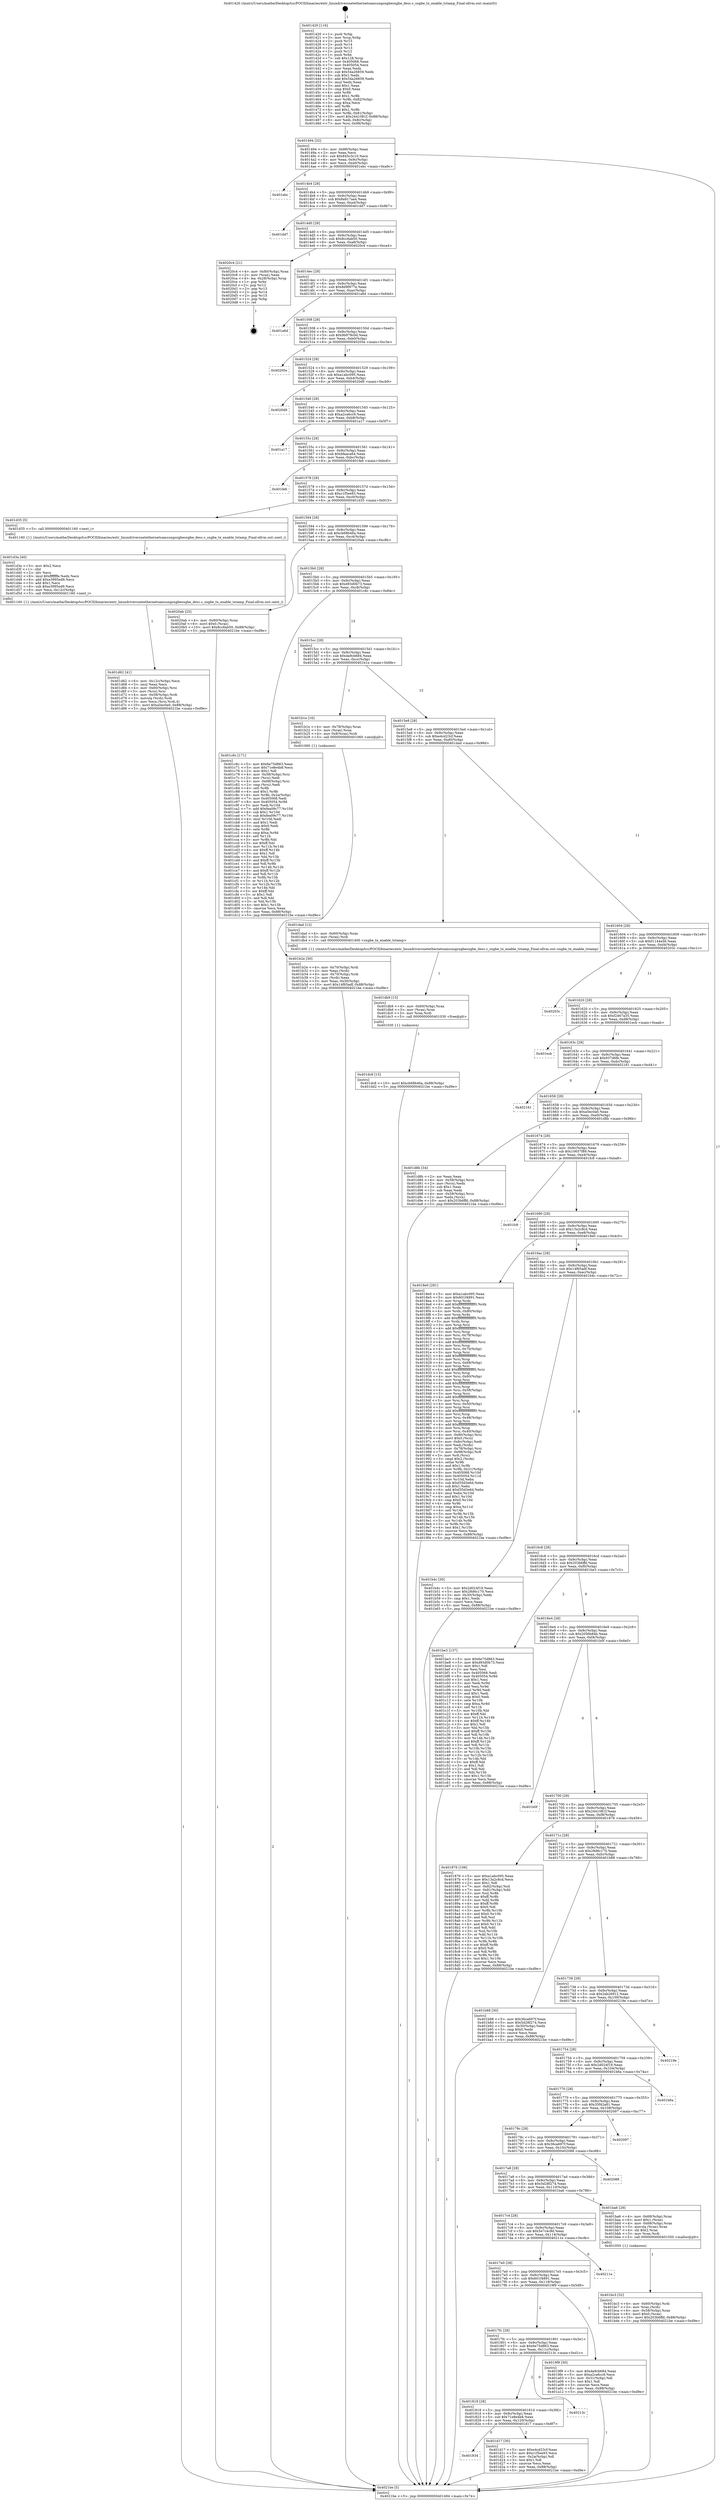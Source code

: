 digraph "0x401420" {
  label = "0x401420 (/mnt/c/Users/mathe/Desktop/tcc/POCII/binaries/extr_linuxdriversnetethernetsamsungsxgbesxgbe_desc.c_sxgbe_tx_enable_tstamp_Final-ollvm.out::main(0))"
  labelloc = "t"
  node[shape=record]

  Entry [label="",width=0.3,height=0.3,shape=circle,fillcolor=black,style=filled]
  "0x401494" [label="{
     0x401494 [32]\l
     | [instrs]\l
     &nbsp;&nbsp;0x401494 \<+6\>: mov -0x88(%rbp),%eax\l
     &nbsp;&nbsp;0x40149a \<+2\>: mov %eax,%ecx\l
     &nbsp;&nbsp;0x40149c \<+6\>: sub $0x845c3c10,%ecx\l
     &nbsp;&nbsp;0x4014a2 \<+6\>: mov %eax,-0x9c(%rbp)\l
     &nbsp;&nbsp;0x4014a8 \<+6\>: mov %ecx,-0xa0(%rbp)\l
     &nbsp;&nbsp;0x4014ae \<+6\>: je 0000000000401ebc \<main+0xa9c\>\l
  }"]
  "0x401ebc" [label="{
     0x401ebc\l
  }", style=dashed]
  "0x4014b4" [label="{
     0x4014b4 [28]\l
     | [instrs]\l
     &nbsp;&nbsp;0x4014b4 \<+5\>: jmp 00000000004014b9 \<main+0x99\>\l
     &nbsp;&nbsp;0x4014b9 \<+6\>: mov -0x9c(%rbp),%eax\l
     &nbsp;&nbsp;0x4014bf \<+5\>: sub $0x8a917aa4,%eax\l
     &nbsp;&nbsp;0x4014c4 \<+6\>: mov %eax,-0xa4(%rbp)\l
     &nbsp;&nbsp;0x4014ca \<+6\>: je 0000000000401dd7 \<main+0x9b7\>\l
  }"]
  Exit [label="",width=0.3,height=0.3,shape=circle,fillcolor=black,style=filled,peripheries=2]
  "0x401dd7" [label="{
     0x401dd7\l
  }", style=dashed]
  "0x4014d0" [label="{
     0x4014d0 [28]\l
     | [instrs]\l
     &nbsp;&nbsp;0x4014d0 \<+5\>: jmp 00000000004014d5 \<main+0xb5\>\l
     &nbsp;&nbsp;0x4014d5 \<+6\>: mov -0x9c(%rbp),%eax\l
     &nbsp;&nbsp;0x4014db \<+5\>: sub $0x8cc6ab50,%eax\l
     &nbsp;&nbsp;0x4014e0 \<+6\>: mov %eax,-0xa8(%rbp)\l
     &nbsp;&nbsp;0x4014e6 \<+6\>: je 00000000004020c4 \<main+0xca4\>\l
  }"]
  "0x401dc8" [label="{
     0x401dc8 [15]\l
     | [instrs]\l
     &nbsp;&nbsp;0x401dc8 \<+10\>: movl $0xcb68b46a,-0x88(%rbp)\l
     &nbsp;&nbsp;0x401dd2 \<+5\>: jmp 00000000004021be \<main+0xd9e\>\l
  }"]
  "0x4020c4" [label="{
     0x4020c4 [21]\l
     | [instrs]\l
     &nbsp;&nbsp;0x4020c4 \<+4\>: mov -0x80(%rbp),%rax\l
     &nbsp;&nbsp;0x4020c8 \<+2\>: mov (%rax),%eax\l
     &nbsp;&nbsp;0x4020ca \<+4\>: lea -0x28(%rbp),%rsp\l
     &nbsp;&nbsp;0x4020ce \<+1\>: pop %rbx\l
     &nbsp;&nbsp;0x4020cf \<+2\>: pop %r12\l
     &nbsp;&nbsp;0x4020d1 \<+2\>: pop %r13\l
     &nbsp;&nbsp;0x4020d3 \<+2\>: pop %r14\l
     &nbsp;&nbsp;0x4020d5 \<+2\>: pop %r15\l
     &nbsp;&nbsp;0x4020d7 \<+1\>: pop %rbp\l
     &nbsp;&nbsp;0x4020d8 \<+1\>: ret\l
  }"]
  "0x4014ec" [label="{
     0x4014ec [28]\l
     | [instrs]\l
     &nbsp;&nbsp;0x4014ec \<+5\>: jmp 00000000004014f1 \<main+0xd1\>\l
     &nbsp;&nbsp;0x4014f1 \<+6\>: mov -0x9c(%rbp),%eax\l
     &nbsp;&nbsp;0x4014f7 \<+5\>: sub $0x8d9f977e,%eax\l
     &nbsp;&nbsp;0x4014fc \<+6\>: mov %eax,-0xac(%rbp)\l
     &nbsp;&nbsp;0x401502 \<+6\>: je 0000000000401a6d \<main+0x64d\>\l
  }"]
  "0x401db9" [label="{
     0x401db9 [15]\l
     | [instrs]\l
     &nbsp;&nbsp;0x401db9 \<+4\>: mov -0x60(%rbp),%rax\l
     &nbsp;&nbsp;0x401dbd \<+3\>: mov (%rax),%rax\l
     &nbsp;&nbsp;0x401dc0 \<+3\>: mov %rax,%rdi\l
     &nbsp;&nbsp;0x401dc3 \<+5\>: call 0000000000401030 \<free@plt\>\l
     | [calls]\l
     &nbsp;&nbsp;0x401030 \{1\} (unknown)\l
  }"]
  "0x401a6d" [label="{
     0x401a6d\l
  }", style=dashed]
  "0x401508" [label="{
     0x401508 [28]\l
     | [instrs]\l
     &nbsp;&nbsp;0x401508 \<+5\>: jmp 000000000040150d \<main+0xed\>\l
     &nbsp;&nbsp;0x40150d \<+6\>: mov -0x9c(%rbp),%eax\l
     &nbsp;&nbsp;0x401513 \<+5\>: sub $0x9b979c0d,%eax\l
     &nbsp;&nbsp;0x401518 \<+6\>: mov %eax,-0xb0(%rbp)\l
     &nbsp;&nbsp;0x40151e \<+6\>: je 000000000040205e \<main+0xc3e\>\l
  }"]
  "0x401d62" [label="{
     0x401d62 [41]\l
     | [instrs]\l
     &nbsp;&nbsp;0x401d62 \<+6\>: mov -0x12c(%rbp),%ecx\l
     &nbsp;&nbsp;0x401d68 \<+3\>: imul %eax,%ecx\l
     &nbsp;&nbsp;0x401d6b \<+4\>: mov -0x60(%rbp),%rsi\l
     &nbsp;&nbsp;0x401d6f \<+3\>: mov (%rsi),%rsi\l
     &nbsp;&nbsp;0x401d72 \<+4\>: mov -0x58(%rbp),%rdi\l
     &nbsp;&nbsp;0x401d76 \<+3\>: movslq (%rdi),%rdi\l
     &nbsp;&nbsp;0x401d79 \<+3\>: mov %ecx,(%rsi,%rdi,4)\l
     &nbsp;&nbsp;0x401d7c \<+10\>: movl $0xa5ec0a0,-0x88(%rbp)\l
     &nbsp;&nbsp;0x401d86 \<+5\>: jmp 00000000004021be \<main+0xd9e\>\l
  }"]
  "0x40205e" [label="{
     0x40205e\l
  }", style=dashed]
  "0x401524" [label="{
     0x401524 [28]\l
     | [instrs]\l
     &nbsp;&nbsp;0x401524 \<+5\>: jmp 0000000000401529 \<main+0x109\>\l
     &nbsp;&nbsp;0x401529 \<+6\>: mov -0x9c(%rbp),%eax\l
     &nbsp;&nbsp;0x40152f \<+5\>: sub $0xa1abc095,%eax\l
     &nbsp;&nbsp;0x401534 \<+6\>: mov %eax,-0xb4(%rbp)\l
     &nbsp;&nbsp;0x40153a \<+6\>: je 00000000004020d9 \<main+0xcb9\>\l
  }"]
  "0x401d3a" [label="{
     0x401d3a [40]\l
     | [instrs]\l
     &nbsp;&nbsp;0x401d3a \<+5\>: mov $0x2,%ecx\l
     &nbsp;&nbsp;0x401d3f \<+1\>: cltd\l
     &nbsp;&nbsp;0x401d40 \<+2\>: idiv %ecx\l
     &nbsp;&nbsp;0x401d42 \<+6\>: imul $0xfffffffe,%edx,%ecx\l
     &nbsp;&nbsp;0x401d48 \<+6\>: add $0xe3995ed9,%ecx\l
     &nbsp;&nbsp;0x401d4e \<+3\>: add $0x1,%ecx\l
     &nbsp;&nbsp;0x401d51 \<+6\>: sub $0xe3995ed9,%ecx\l
     &nbsp;&nbsp;0x401d57 \<+6\>: mov %ecx,-0x12c(%rbp)\l
     &nbsp;&nbsp;0x401d5d \<+5\>: call 0000000000401160 \<next_i\>\l
     | [calls]\l
     &nbsp;&nbsp;0x401160 \{1\} (/mnt/c/Users/mathe/Desktop/tcc/POCII/binaries/extr_linuxdriversnetethernetsamsungsxgbesxgbe_desc.c_sxgbe_tx_enable_tstamp_Final-ollvm.out::next_i)\l
  }"]
  "0x4020d9" [label="{
     0x4020d9\l
  }", style=dashed]
  "0x401540" [label="{
     0x401540 [28]\l
     | [instrs]\l
     &nbsp;&nbsp;0x401540 \<+5\>: jmp 0000000000401545 \<main+0x125\>\l
     &nbsp;&nbsp;0x401545 \<+6\>: mov -0x9c(%rbp),%eax\l
     &nbsp;&nbsp;0x40154b \<+5\>: sub $0xa2ca6cc9,%eax\l
     &nbsp;&nbsp;0x401550 \<+6\>: mov %eax,-0xb8(%rbp)\l
     &nbsp;&nbsp;0x401556 \<+6\>: je 0000000000401a17 \<main+0x5f7\>\l
  }"]
  "0x401834" [label="{
     0x401834\l
  }", style=dashed]
  "0x401a17" [label="{
     0x401a17\l
  }", style=dashed]
  "0x40155c" [label="{
     0x40155c [28]\l
     | [instrs]\l
     &nbsp;&nbsp;0x40155c \<+5\>: jmp 0000000000401561 \<main+0x141\>\l
     &nbsp;&nbsp;0x401561 \<+6\>: mov -0x9c(%rbp),%eax\l
     &nbsp;&nbsp;0x401567 \<+5\>: sub $0xbfaaca64,%eax\l
     &nbsp;&nbsp;0x40156c \<+6\>: mov %eax,-0xbc(%rbp)\l
     &nbsp;&nbsp;0x401572 \<+6\>: je 0000000000401fe6 \<main+0xbc6\>\l
  }"]
  "0x401d17" [label="{
     0x401d17 [30]\l
     | [instrs]\l
     &nbsp;&nbsp;0x401d17 \<+5\>: mov $0xe4cd23cf,%eax\l
     &nbsp;&nbsp;0x401d1c \<+5\>: mov $0xc1f5ee93,%ecx\l
     &nbsp;&nbsp;0x401d21 \<+3\>: mov -0x2a(%rbp),%dl\l
     &nbsp;&nbsp;0x401d24 \<+3\>: test $0x1,%dl\l
     &nbsp;&nbsp;0x401d27 \<+3\>: cmovne %ecx,%eax\l
     &nbsp;&nbsp;0x401d2a \<+6\>: mov %eax,-0x88(%rbp)\l
     &nbsp;&nbsp;0x401d30 \<+5\>: jmp 00000000004021be \<main+0xd9e\>\l
  }"]
  "0x401fe6" [label="{
     0x401fe6\l
  }", style=dashed]
  "0x401578" [label="{
     0x401578 [28]\l
     | [instrs]\l
     &nbsp;&nbsp;0x401578 \<+5\>: jmp 000000000040157d \<main+0x15d\>\l
     &nbsp;&nbsp;0x40157d \<+6\>: mov -0x9c(%rbp),%eax\l
     &nbsp;&nbsp;0x401583 \<+5\>: sub $0xc1f5ee93,%eax\l
     &nbsp;&nbsp;0x401588 \<+6\>: mov %eax,-0xc0(%rbp)\l
     &nbsp;&nbsp;0x40158e \<+6\>: je 0000000000401d35 \<main+0x915\>\l
  }"]
  "0x401818" [label="{
     0x401818 [28]\l
     | [instrs]\l
     &nbsp;&nbsp;0x401818 \<+5\>: jmp 000000000040181d \<main+0x3fd\>\l
     &nbsp;&nbsp;0x40181d \<+6\>: mov -0x9c(%rbp),%eax\l
     &nbsp;&nbsp;0x401823 \<+5\>: sub $0x71e8e4b8,%eax\l
     &nbsp;&nbsp;0x401828 \<+6\>: mov %eax,-0x120(%rbp)\l
     &nbsp;&nbsp;0x40182e \<+6\>: je 0000000000401d17 \<main+0x8f7\>\l
  }"]
  "0x401d35" [label="{
     0x401d35 [5]\l
     | [instrs]\l
     &nbsp;&nbsp;0x401d35 \<+5\>: call 0000000000401160 \<next_i\>\l
     | [calls]\l
     &nbsp;&nbsp;0x401160 \{1\} (/mnt/c/Users/mathe/Desktop/tcc/POCII/binaries/extr_linuxdriversnetethernetsamsungsxgbesxgbe_desc.c_sxgbe_tx_enable_tstamp_Final-ollvm.out::next_i)\l
  }"]
  "0x401594" [label="{
     0x401594 [28]\l
     | [instrs]\l
     &nbsp;&nbsp;0x401594 \<+5\>: jmp 0000000000401599 \<main+0x179\>\l
     &nbsp;&nbsp;0x401599 \<+6\>: mov -0x9c(%rbp),%eax\l
     &nbsp;&nbsp;0x40159f \<+5\>: sub $0xcb68b46a,%eax\l
     &nbsp;&nbsp;0x4015a4 \<+6\>: mov %eax,-0xc4(%rbp)\l
     &nbsp;&nbsp;0x4015aa \<+6\>: je 00000000004020ab \<main+0xc8b\>\l
  }"]
  "0x40213c" [label="{
     0x40213c\l
  }", style=dashed]
  "0x4020ab" [label="{
     0x4020ab [25]\l
     | [instrs]\l
     &nbsp;&nbsp;0x4020ab \<+4\>: mov -0x80(%rbp),%rax\l
     &nbsp;&nbsp;0x4020af \<+6\>: movl $0x0,(%rax)\l
     &nbsp;&nbsp;0x4020b5 \<+10\>: movl $0x8cc6ab50,-0x88(%rbp)\l
     &nbsp;&nbsp;0x4020bf \<+5\>: jmp 00000000004021be \<main+0xd9e\>\l
  }"]
  "0x4015b0" [label="{
     0x4015b0 [28]\l
     | [instrs]\l
     &nbsp;&nbsp;0x4015b0 \<+5\>: jmp 00000000004015b5 \<main+0x195\>\l
     &nbsp;&nbsp;0x4015b5 \<+6\>: mov -0x9c(%rbp),%eax\l
     &nbsp;&nbsp;0x4015bb \<+5\>: sub $0xd93d0b73,%eax\l
     &nbsp;&nbsp;0x4015c0 \<+6\>: mov %eax,-0xc8(%rbp)\l
     &nbsp;&nbsp;0x4015c6 \<+6\>: je 0000000000401c6c \<main+0x84c\>\l
  }"]
  "0x401bc3" [label="{
     0x401bc3 [32]\l
     | [instrs]\l
     &nbsp;&nbsp;0x401bc3 \<+4\>: mov -0x60(%rbp),%rdi\l
     &nbsp;&nbsp;0x401bc7 \<+3\>: mov %rax,(%rdi)\l
     &nbsp;&nbsp;0x401bca \<+4\>: mov -0x58(%rbp),%rax\l
     &nbsp;&nbsp;0x401bce \<+6\>: movl $0x0,(%rax)\l
     &nbsp;&nbsp;0x401bd4 \<+10\>: movl $0x203b6ffd,-0x88(%rbp)\l
     &nbsp;&nbsp;0x401bde \<+5\>: jmp 00000000004021be \<main+0xd9e\>\l
  }"]
  "0x401c6c" [label="{
     0x401c6c [171]\l
     | [instrs]\l
     &nbsp;&nbsp;0x401c6c \<+5\>: mov $0x6e75d863,%eax\l
     &nbsp;&nbsp;0x401c71 \<+5\>: mov $0x71e8e4b8,%ecx\l
     &nbsp;&nbsp;0x401c76 \<+2\>: mov $0x1,%dl\l
     &nbsp;&nbsp;0x401c78 \<+4\>: mov -0x58(%rbp),%rsi\l
     &nbsp;&nbsp;0x401c7c \<+2\>: mov (%rsi),%edi\l
     &nbsp;&nbsp;0x401c7e \<+4\>: mov -0x68(%rbp),%rsi\l
     &nbsp;&nbsp;0x401c82 \<+2\>: cmp (%rsi),%edi\l
     &nbsp;&nbsp;0x401c84 \<+4\>: setl %r8b\l
     &nbsp;&nbsp;0x401c88 \<+4\>: and $0x1,%r8b\l
     &nbsp;&nbsp;0x401c8c \<+4\>: mov %r8b,-0x2a(%rbp)\l
     &nbsp;&nbsp;0x401c90 \<+7\>: mov 0x405068,%edi\l
     &nbsp;&nbsp;0x401c97 \<+8\>: mov 0x405054,%r9d\l
     &nbsp;&nbsp;0x401c9f \<+3\>: mov %edi,%r10d\l
     &nbsp;&nbsp;0x401ca2 \<+7\>: add $0xfea09c77,%r10d\l
     &nbsp;&nbsp;0x401ca9 \<+4\>: sub $0x1,%r10d\l
     &nbsp;&nbsp;0x401cad \<+7\>: sub $0xfea09c77,%r10d\l
     &nbsp;&nbsp;0x401cb4 \<+4\>: imul %r10d,%edi\l
     &nbsp;&nbsp;0x401cb8 \<+3\>: and $0x1,%edi\l
     &nbsp;&nbsp;0x401cbb \<+3\>: cmp $0x0,%edi\l
     &nbsp;&nbsp;0x401cbe \<+4\>: sete %r8b\l
     &nbsp;&nbsp;0x401cc2 \<+4\>: cmp $0xa,%r9d\l
     &nbsp;&nbsp;0x401cc6 \<+4\>: setl %r11b\l
     &nbsp;&nbsp;0x401cca \<+3\>: mov %r8b,%bl\l
     &nbsp;&nbsp;0x401ccd \<+3\>: xor $0xff,%bl\l
     &nbsp;&nbsp;0x401cd0 \<+3\>: mov %r11b,%r14b\l
     &nbsp;&nbsp;0x401cd3 \<+4\>: xor $0xff,%r14b\l
     &nbsp;&nbsp;0x401cd7 \<+3\>: xor $0x1,%dl\l
     &nbsp;&nbsp;0x401cda \<+3\>: mov %bl,%r15b\l
     &nbsp;&nbsp;0x401cdd \<+4\>: and $0xff,%r15b\l
     &nbsp;&nbsp;0x401ce1 \<+3\>: and %dl,%r8b\l
     &nbsp;&nbsp;0x401ce4 \<+3\>: mov %r14b,%r12b\l
     &nbsp;&nbsp;0x401ce7 \<+4\>: and $0xff,%r12b\l
     &nbsp;&nbsp;0x401ceb \<+3\>: and %dl,%r11b\l
     &nbsp;&nbsp;0x401cee \<+3\>: or %r8b,%r15b\l
     &nbsp;&nbsp;0x401cf1 \<+3\>: or %r11b,%r12b\l
     &nbsp;&nbsp;0x401cf4 \<+3\>: xor %r12b,%r15b\l
     &nbsp;&nbsp;0x401cf7 \<+3\>: or %r14b,%bl\l
     &nbsp;&nbsp;0x401cfa \<+3\>: xor $0xff,%bl\l
     &nbsp;&nbsp;0x401cfd \<+3\>: or $0x1,%dl\l
     &nbsp;&nbsp;0x401d00 \<+2\>: and %dl,%bl\l
     &nbsp;&nbsp;0x401d02 \<+3\>: or %bl,%r15b\l
     &nbsp;&nbsp;0x401d05 \<+4\>: test $0x1,%r15b\l
     &nbsp;&nbsp;0x401d09 \<+3\>: cmovne %ecx,%eax\l
     &nbsp;&nbsp;0x401d0c \<+6\>: mov %eax,-0x88(%rbp)\l
     &nbsp;&nbsp;0x401d12 \<+5\>: jmp 00000000004021be \<main+0xd9e\>\l
  }"]
  "0x4015cc" [label="{
     0x4015cc [28]\l
     | [instrs]\l
     &nbsp;&nbsp;0x4015cc \<+5\>: jmp 00000000004015d1 \<main+0x1b1\>\l
     &nbsp;&nbsp;0x4015d1 \<+6\>: mov -0x9c(%rbp),%eax\l
     &nbsp;&nbsp;0x4015d7 \<+5\>: sub $0xda9cb684,%eax\l
     &nbsp;&nbsp;0x4015dc \<+6\>: mov %eax,-0xcc(%rbp)\l
     &nbsp;&nbsp;0x4015e2 \<+6\>: je 0000000000401b1e \<main+0x6fe\>\l
  }"]
  "0x401b2e" [label="{
     0x401b2e [30]\l
     | [instrs]\l
     &nbsp;&nbsp;0x401b2e \<+4\>: mov -0x70(%rbp),%rdi\l
     &nbsp;&nbsp;0x401b32 \<+2\>: mov %eax,(%rdi)\l
     &nbsp;&nbsp;0x401b34 \<+4\>: mov -0x70(%rbp),%rdi\l
     &nbsp;&nbsp;0x401b38 \<+2\>: mov (%rdi),%eax\l
     &nbsp;&nbsp;0x401b3a \<+3\>: mov %eax,-0x30(%rbp)\l
     &nbsp;&nbsp;0x401b3d \<+10\>: movl $0x14f65adf,-0x88(%rbp)\l
     &nbsp;&nbsp;0x401b47 \<+5\>: jmp 00000000004021be \<main+0xd9e\>\l
  }"]
  "0x401b1e" [label="{
     0x401b1e [16]\l
     | [instrs]\l
     &nbsp;&nbsp;0x401b1e \<+4\>: mov -0x78(%rbp),%rax\l
     &nbsp;&nbsp;0x401b22 \<+3\>: mov (%rax),%rax\l
     &nbsp;&nbsp;0x401b25 \<+4\>: mov 0x8(%rax),%rdi\l
     &nbsp;&nbsp;0x401b29 \<+5\>: call 0000000000401060 \<atoi@plt\>\l
     | [calls]\l
     &nbsp;&nbsp;0x401060 \{1\} (unknown)\l
  }"]
  "0x4015e8" [label="{
     0x4015e8 [28]\l
     | [instrs]\l
     &nbsp;&nbsp;0x4015e8 \<+5\>: jmp 00000000004015ed \<main+0x1cd\>\l
     &nbsp;&nbsp;0x4015ed \<+6\>: mov -0x9c(%rbp),%eax\l
     &nbsp;&nbsp;0x4015f3 \<+5\>: sub $0xe4cd23cf,%eax\l
     &nbsp;&nbsp;0x4015f8 \<+6\>: mov %eax,-0xd0(%rbp)\l
     &nbsp;&nbsp;0x4015fe \<+6\>: je 0000000000401dad \<main+0x98d\>\l
  }"]
  "0x4017fc" [label="{
     0x4017fc [28]\l
     | [instrs]\l
     &nbsp;&nbsp;0x4017fc \<+5\>: jmp 0000000000401801 \<main+0x3e1\>\l
     &nbsp;&nbsp;0x401801 \<+6\>: mov -0x9c(%rbp),%eax\l
     &nbsp;&nbsp;0x401807 \<+5\>: sub $0x6e75d863,%eax\l
     &nbsp;&nbsp;0x40180c \<+6\>: mov %eax,-0x11c(%rbp)\l
     &nbsp;&nbsp;0x401812 \<+6\>: je 000000000040213c \<main+0xd1c\>\l
  }"]
  "0x401dad" [label="{
     0x401dad [12]\l
     | [instrs]\l
     &nbsp;&nbsp;0x401dad \<+4\>: mov -0x60(%rbp),%rax\l
     &nbsp;&nbsp;0x401db1 \<+3\>: mov (%rax),%rdi\l
     &nbsp;&nbsp;0x401db4 \<+5\>: call 0000000000401400 \<sxgbe_tx_enable_tstamp\>\l
     | [calls]\l
     &nbsp;&nbsp;0x401400 \{1\} (/mnt/c/Users/mathe/Desktop/tcc/POCII/binaries/extr_linuxdriversnetethernetsamsungsxgbesxgbe_desc.c_sxgbe_tx_enable_tstamp_Final-ollvm.out::sxgbe_tx_enable_tstamp)\l
  }"]
  "0x401604" [label="{
     0x401604 [28]\l
     | [instrs]\l
     &nbsp;&nbsp;0x401604 \<+5\>: jmp 0000000000401609 \<main+0x1e9\>\l
     &nbsp;&nbsp;0x401609 \<+6\>: mov -0x9c(%rbp),%eax\l
     &nbsp;&nbsp;0x40160f \<+5\>: sub $0xf1144a56,%eax\l
     &nbsp;&nbsp;0x401614 \<+6\>: mov %eax,-0xd4(%rbp)\l
     &nbsp;&nbsp;0x40161a \<+6\>: je 000000000040203c \<main+0xc1c\>\l
  }"]
  "0x4019f9" [label="{
     0x4019f9 [30]\l
     | [instrs]\l
     &nbsp;&nbsp;0x4019f9 \<+5\>: mov $0xda9cb684,%eax\l
     &nbsp;&nbsp;0x4019fe \<+5\>: mov $0xa2ca6cc9,%ecx\l
     &nbsp;&nbsp;0x401a03 \<+3\>: mov -0x31(%rbp),%dl\l
     &nbsp;&nbsp;0x401a06 \<+3\>: test $0x1,%dl\l
     &nbsp;&nbsp;0x401a09 \<+3\>: cmovne %ecx,%eax\l
     &nbsp;&nbsp;0x401a0c \<+6\>: mov %eax,-0x88(%rbp)\l
     &nbsp;&nbsp;0x401a12 \<+5\>: jmp 00000000004021be \<main+0xd9e\>\l
  }"]
  "0x40203c" [label="{
     0x40203c\l
  }", style=dashed]
  "0x401620" [label="{
     0x401620 [28]\l
     | [instrs]\l
     &nbsp;&nbsp;0x401620 \<+5\>: jmp 0000000000401625 \<main+0x205\>\l
     &nbsp;&nbsp;0x401625 \<+6\>: mov -0x9c(%rbp),%eax\l
     &nbsp;&nbsp;0x40162b \<+5\>: sub $0xf2467a35,%eax\l
     &nbsp;&nbsp;0x401630 \<+6\>: mov %eax,-0xd8(%rbp)\l
     &nbsp;&nbsp;0x401636 \<+6\>: je 0000000000401ecb \<main+0xaab\>\l
  }"]
  "0x4017e0" [label="{
     0x4017e0 [28]\l
     | [instrs]\l
     &nbsp;&nbsp;0x4017e0 \<+5\>: jmp 00000000004017e5 \<main+0x3c5\>\l
     &nbsp;&nbsp;0x4017e5 \<+6\>: mov -0x9c(%rbp),%eax\l
     &nbsp;&nbsp;0x4017eb \<+5\>: sub $0x601f4891,%eax\l
     &nbsp;&nbsp;0x4017f0 \<+6\>: mov %eax,-0x118(%rbp)\l
     &nbsp;&nbsp;0x4017f6 \<+6\>: je 00000000004019f9 \<main+0x5d9\>\l
  }"]
  "0x401ecb" [label="{
     0x401ecb\l
  }", style=dashed]
  "0x40163c" [label="{
     0x40163c [28]\l
     | [instrs]\l
     &nbsp;&nbsp;0x40163c \<+5\>: jmp 0000000000401641 \<main+0x221\>\l
     &nbsp;&nbsp;0x401641 \<+6\>: mov -0x9c(%rbp),%eax\l
     &nbsp;&nbsp;0x401647 \<+5\>: sub $0x937d6fe,%eax\l
     &nbsp;&nbsp;0x40164c \<+6\>: mov %eax,-0xdc(%rbp)\l
     &nbsp;&nbsp;0x401652 \<+6\>: je 0000000000402161 \<main+0xd41\>\l
  }"]
  "0x40211e" [label="{
     0x40211e\l
  }", style=dashed]
  "0x402161" [label="{
     0x402161\l
  }", style=dashed]
  "0x401658" [label="{
     0x401658 [28]\l
     | [instrs]\l
     &nbsp;&nbsp;0x401658 \<+5\>: jmp 000000000040165d \<main+0x23d\>\l
     &nbsp;&nbsp;0x40165d \<+6\>: mov -0x9c(%rbp),%eax\l
     &nbsp;&nbsp;0x401663 \<+5\>: sub $0xa5ec0a0,%eax\l
     &nbsp;&nbsp;0x401668 \<+6\>: mov %eax,-0xe0(%rbp)\l
     &nbsp;&nbsp;0x40166e \<+6\>: je 0000000000401d8b \<main+0x96b\>\l
  }"]
  "0x4017c4" [label="{
     0x4017c4 [28]\l
     | [instrs]\l
     &nbsp;&nbsp;0x4017c4 \<+5\>: jmp 00000000004017c9 \<main+0x3a9\>\l
     &nbsp;&nbsp;0x4017c9 \<+6\>: mov -0x9c(%rbp),%eax\l
     &nbsp;&nbsp;0x4017cf \<+5\>: sub $0x5e7c4c9d,%eax\l
     &nbsp;&nbsp;0x4017d4 \<+6\>: mov %eax,-0x114(%rbp)\l
     &nbsp;&nbsp;0x4017da \<+6\>: je 000000000040211e \<main+0xcfe\>\l
  }"]
  "0x401d8b" [label="{
     0x401d8b [34]\l
     | [instrs]\l
     &nbsp;&nbsp;0x401d8b \<+2\>: xor %eax,%eax\l
     &nbsp;&nbsp;0x401d8d \<+4\>: mov -0x58(%rbp),%rcx\l
     &nbsp;&nbsp;0x401d91 \<+2\>: mov (%rcx),%edx\l
     &nbsp;&nbsp;0x401d93 \<+3\>: sub $0x1,%eax\l
     &nbsp;&nbsp;0x401d96 \<+2\>: sub %eax,%edx\l
     &nbsp;&nbsp;0x401d98 \<+4\>: mov -0x58(%rbp),%rcx\l
     &nbsp;&nbsp;0x401d9c \<+2\>: mov %edx,(%rcx)\l
     &nbsp;&nbsp;0x401d9e \<+10\>: movl $0x203b6ffd,-0x88(%rbp)\l
     &nbsp;&nbsp;0x401da8 \<+5\>: jmp 00000000004021be \<main+0xd9e\>\l
  }"]
  "0x401674" [label="{
     0x401674 [28]\l
     | [instrs]\l
     &nbsp;&nbsp;0x401674 \<+5\>: jmp 0000000000401679 \<main+0x259\>\l
     &nbsp;&nbsp;0x401679 \<+6\>: mov -0x9c(%rbp),%eax\l
     &nbsp;&nbsp;0x40167f \<+5\>: sub $0x10657f89,%eax\l
     &nbsp;&nbsp;0x401684 \<+6\>: mov %eax,-0xe4(%rbp)\l
     &nbsp;&nbsp;0x40168a \<+6\>: je 0000000000401fc8 \<main+0xba8\>\l
  }"]
  "0x401ba6" [label="{
     0x401ba6 [29]\l
     | [instrs]\l
     &nbsp;&nbsp;0x401ba6 \<+4\>: mov -0x68(%rbp),%rax\l
     &nbsp;&nbsp;0x401baa \<+6\>: movl $0x1,(%rax)\l
     &nbsp;&nbsp;0x401bb0 \<+4\>: mov -0x68(%rbp),%rax\l
     &nbsp;&nbsp;0x401bb4 \<+3\>: movslq (%rax),%rax\l
     &nbsp;&nbsp;0x401bb7 \<+4\>: shl $0x2,%rax\l
     &nbsp;&nbsp;0x401bbb \<+3\>: mov %rax,%rdi\l
     &nbsp;&nbsp;0x401bbe \<+5\>: call 0000000000401050 \<malloc@plt\>\l
     | [calls]\l
     &nbsp;&nbsp;0x401050 \{1\} (unknown)\l
  }"]
  "0x401fc8" [label="{
     0x401fc8\l
  }", style=dashed]
  "0x401690" [label="{
     0x401690 [28]\l
     | [instrs]\l
     &nbsp;&nbsp;0x401690 \<+5\>: jmp 0000000000401695 \<main+0x275\>\l
     &nbsp;&nbsp;0x401695 \<+6\>: mov -0x9c(%rbp),%eax\l
     &nbsp;&nbsp;0x40169b \<+5\>: sub $0x13a2c8cd,%eax\l
     &nbsp;&nbsp;0x4016a0 \<+6\>: mov %eax,-0xe8(%rbp)\l
     &nbsp;&nbsp;0x4016a6 \<+6\>: je 00000000004018e0 \<main+0x4c0\>\l
  }"]
  "0x4017a8" [label="{
     0x4017a8 [28]\l
     | [instrs]\l
     &nbsp;&nbsp;0x4017a8 \<+5\>: jmp 00000000004017ad \<main+0x38d\>\l
     &nbsp;&nbsp;0x4017ad \<+6\>: mov -0x9c(%rbp),%eax\l
     &nbsp;&nbsp;0x4017b3 \<+5\>: sub $0x5d28f274,%eax\l
     &nbsp;&nbsp;0x4017b8 \<+6\>: mov %eax,-0x110(%rbp)\l
     &nbsp;&nbsp;0x4017be \<+6\>: je 0000000000401ba6 \<main+0x786\>\l
  }"]
  "0x4018e0" [label="{
     0x4018e0 [281]\l
     | [instrs]\l
     &nbsp;&nbsp;0x4018e0 \<+5\>: mov $0xa1abc095,%eax\l
     &nbsp;&nbsp;0x4018e5 \<+5\>: mov $0x601f4891,%ecx\l
     &nbsp;&nbsp;0x4018ea \<+3\>: mov %rsp,%rdx\l
     &nbsp;&nbsp;0x4018ed \<+4\>: add $0xfffffffffffffff0,%rdx\l
     &nbsp;&nbsp;0x4018f1 \<+3\>: mov %rdx,%rsp\l
     &nbsp;&nbsp;0x4018f4 \<+4\>: mov %rdx,-0x80(%rbp)\l
     &nbsp;&nbsp;0x4018f8 \<+3\>: mov %rsp,%rdx\l
     &nbsp;&nbsp;0x4018fb \<+4\>: add $0xfffffffffffffff0,%rdx\l
     &nbsp;&nbsp;0x4018ff \<+3\>: mov %rdx,%rsp\l
     &nbsp;&nbsp;0x401902 \<+3\>: mov %rsp,%rsi\l
     &nbsp;&nbsp;0x401905 \<+4\>: add $0xfffffffffffffff0,%rsi\l
     &nbsp;&nbsp;0x401909 \<+3\>: mov %rsi,%rsp\l
     &nbsp;&nbsp;0x40190c \<+4\>: mov %rsi,-0x78(%rbp)\l
     &nbsp;&nbsp;0x401910 \<+3\>: mov %rsp,%rsi\l
     &nbsp;&nbsp;0x401913 \<+4\>: add $0xfffffffffffffff0,%rsi\l
     &nbsp;&nbsp;0x401917 \<+3\>: mov %rsi,%rsp\l
     &nbsp;&nbsp;0x40191a \<+4\>: mov %rsi,-0x70(%rbp)\l
     &nbsp;&nbsp;0x40191e \<+3\>: mov %rsp,%rsi\l
     &nbsp;&nbsp;0x401921 \<+4\>: add $0xfffffffffffffff0,%rsi\l
     &nbsp;&nbsp;0x401925 \<+3\>: mov %rsi,%rsp\l
     &nbsp;&nbsp;0x401928 \<+4\>: mov %rsi,-0x68(%rbp)\l
     &nbsp;&nbsp;0x40192c \<+3\>: mov %rsp,%rsi\l
     &nbsp;&nbsp;0x40192f \<+4\>: add $0xfffffffffffffff0,%rsi\l
     &nbsp;&nbsp;0x401933 \<+3\>: mov %rsi,%rsp\l
     &nbsp;&nbsp;0x401936 \<+4\>: mov %rsi,-0x60(%rbp)\l
     &nbsp;&nbsp;0x40193a \<+3\>: mov %rsp,%rsi\l
     &nbsp;&nbsp;0x40193d \<+4\>: add $0xfffffffffffffff0,%rsi\l
     &nbsp;&nbsp;0x401941 \<+3\>: mov %rsi,%rsp\l
     &nbsp;&nbsp;0x401944 \<+4\>: mov %rsi,-0x58(%rbp)\l
     &nbsp;&nbsp;0x401948 \<+3\>: mov %rsp,%rsi\l
     &nbsp;&nbsp;0x40194b \<+4\>: add $0xfffffffffffffff0,%rsi\l
     &nbsp;&nbsp;0x40194f \<+3\>: mov %rsi,%rsp\l
     &nbsp;&nbsp;0x401952 \<+4\>: mov %rsi,-0x50(%rbp)\l
     &nbsp;&nbsp;0x401956 \<+3\>: mov %rsp,%rsi\l
     &nbsp;&nbsp;0x401959 \<+4\>: add $0xfffffffffffffff0,%rsi\l
     &nbsp;&nbsp;0x40195d \<+3\>: mov %rsi,%rsp\l
     &nbsp;&nbsp;0x401960 \<+4\>: mov %rsi,-0x48(%rbp)\l
     &nbsp;&nbsp;0x401964 \<+3\>: mov %rsp,%rsi\l
     &nbsp;&nbsp;0x401967 \<+4\>: add $0xfffffffffffffff0,%rsi\l
     &nbsp;&nbsp;0x40196b \<+3\>: mov %rsi,%rsp\l
     &nbsp;&nbsp;0x40196e \<+4\>: mov %rsi,-0x40(%rbp)\l
     &nbsp;&nbsp;0x401972 \<+4\>: mov -0x80(%rbp),%rsi\l
     &nbsp;&nbsp;0x401976 \<+6\>: movl $0x0,(%rsi)\l
     &nbsp;&nbsp;0x40197c \<+6\>: mov -0x8c(%rbp),%edi\l
     &nbsp;&nbsp;0x401982 \<+2\>: mov %edi,(%rdx)\l
     &nbsp;&nbsp;0x401984 \<+4\>: mov -0x78(%rbp),%rsi\l
     &nbsp;&nbsp;0x401988 \<+7\>: mov -0x98(%rbp),%r8\l
     &nbsp;&nbsp;0x40198f \<+3\>: mov %r8,(%rsi)\l
     &nbsp;&nbsp;0x401992 \<+3\>: cmpl $0x2,(%rdx)\l
     &nbsp;&nbsp;0x401995 \<+4\>: setne %r9b\l
     &nbsp;&nbsp;0x401999 \<+4\>: and $0x1,%r9b\l
     &nbsp;&nbsp;0x40199d \<+4\>: mov %r9b,-0x31(%rbp)\l
     &nbsp;&nbsp;0x4019a1 \<+8\>: mov 0x405068,%r10d\l
     &nbsp;&nbsp;0x4019a9 \<+8\>: mov 0x405054,%r11d\l
     &nbsp;&nbsp;0x4019b1 \<+3\>: mov %r10d,%ebx\l
     &nbsp;&nbsp;0x4019b4 \<+6\>: sub $0xf35d3e6d,%ebx\l
     &nbsp;&nbsp;0x4019ba \<+3\>: sub $0x1,%ebx\l
     &nbsp;&nbsp;0x4019bd \<+6\>: add $0xf35d3e6d,%ebx\l
     &nbsp;&nbsp;0x4019c3 \<+4\>: imul %ebx,%r10d\l
     &nbsp;&nbsp;0x4019c7 \<+4\>: and $0x1,%r10d\l
     &nbsp;&nbsp;0x4019cb \<+4\>: cmp $0x0,%r10d\l
     &nbsp;&nbsp;0x4019cf \<+4\>: sete %r9b\l
     &nbsp;&nbsp;0x4019d3 \<+4\>: cmp $0xa,%r11d\l
     &nbsp;&nbsp;0x4019d7 \<+4\>: setl %r14b\l
     &nbsp;&nbsp;0x4019db \<+3\>: mov %r9b,%r15b\l
     &nbsp;&nbsp;0x4019de \<+3\>: and %r14b,%r15b\l
     &nbsp;&nbsp;0x4019e1 \<+3\>: xor %r14b,%r9b\l
     &nbsp;&nbsp;0x4019e4 \<+3\>: or %r9b,%r15b\l
     &nbsp;&nbsp;0x4019e7 \<+4\>: test $0x1,%r15b\l
     &nbsp;&nbsp;0x4019eb \<+3\>: cmovne %ecx,%eax\l
     &nbsp;&nbsp;0x4019ee \<+6\>: mov %eax,-0x88(%rbp)\l
     &nbsp;&nbsp;0x4019f4 \<+5\>: jmp 00000000004021be \<main+0xd9e\>\l
  }"]
  "0x4016ac" [label="{
     0x4016ac [28]\l
     | [instrs]\l
     &nbsp;&nbsp;0x4016ac \<+5\>: jmp 00000000004016b1 \<main+0x291\>\l
     &nbsp;&nbsp;0x4016b1 \<+6\>: mov -0x9c(%rbp),%eax\l
     &nbsp;&nbsp;0x4016b7 \<+5\>: sub $0x14f65adf,%eax\l
     &nbsp;&nbsp;0x4016bc \<+6\>: mov %eax,-0xec(%rbp)\l
     &nbsp;&nbsp;0x4016c2 \<+6\>: je 0000000000401b4c \<main+0x72c\>\l
  }"]
  "0x402088" [label="{
     0x402088\l
  }", style=dashed]
  "0x401b4c" [label="{
     0x401b4c [30]\l
     | [instrs]\l
     &nbsp;&nbsp;0x401b4c \<+5\>: mov $0x2d024f19,%eax\l
     &nbsp;&nbsp;0x401b51 \<+5\>: mov $0x28d6c170,%ecx\l
     &nbsp;&nbsp;0x401b56 \<+3\>: mov -0x30(%rbp),%edx\l
     &nbsp;&nbsp;0x401b59 \<+3\>: cmp $0x1,%edx\l
     &nbsp;&nbsp;0x401b5c \<+3\>: cmovl %ecx,%eax\l
     &nbsp;&nbsp;0x401b5f \<+6\>: mov %eax,-0x88(%rbp)\l
     &nbsp;&nbsp;0x401b65 \<+5\>: jmp 00000000004021be \<main+0xd9e\>\l
  }"]
  "0x4016c8" [label="{
     0x4016c8 [28]\l
     | [instrs]\l
     &nbsp;&nbsp;0x4016c8 \<+5\>: jmp 00000000004016cd \<main+0x2ad\>\l
     &nbsp;&nbsp;0x4016cd \<+6\>: mov -0x9c(%rbp),%eax\l
     &nbsp;&nbsp;0x4016d3 \<+5\>: sub $0x203b6ffd,%eax\l
     &nbsp;&nbsp;0x4016d8 \<+6\>: mov %eax,-0xf0(%rbp)\l
     &nbsp;&nbsp;0x4016de \<+6\>: je 0000000000401be3 \<main+0x7c3\>\l
  }"]
  "0x40178c" [label="{
     0x40178c [28]\l
     | [instrs]\l
     &nbsp;&nbsp;0x40178c \<+5\>: jmp 0000000000401791 \<main+0x371\>\l
     &nbsp;&nbsp;0x401791 \<+6\>: mov -0x9c(%rbp),%eax\l
     &nbsp;&nbsp;0x401797 \<+5\>: sub $0x36ca697f,%eax\l
     &nbsp;&nbsp;0x40179c \<+6\>: mov %eax,-0x10c(%rbp)\l
     &nbsp;&nbsp;0x4017a2 \<+6\>: je 0000000000402088 \<main+0xc68\>\l
  }"]
  "0x401be3" [label="{
     0x401be3 [137]\l
     | [instrs]\l
     &nbsp;&nbsp;0x401be3 \<+5\>: mov $0x6e75d863,%eax\l
     &nbsp;&nbsp;0x401be8 \<+5\>: mov $0xd93d0b73,%ecx\l
     &nbsp;&nbsp;0x401bed \<+2\>: mov $0x1,%dl\l
     &nbsp;&nbsp;0x401bef \<+2\>: xor %esi,%esi\l
     &nbsp;&nbsp;0x401bf1 \<+7\>: mov 0x405068,%edi\l
     &nbsp;&nbsp;0x401bf8 \<+8\>: mov 0x405054,%r8d\l
     &nbsp;&nbsp;0x401c00 \<+3\>: sub $0x1,%esi\l
     &nbsp;&nbsp;0x401c03 \<+3\>: mov %edi,%r9d\l
     &nbsp;&nbsp;0x401c06 \<+3\>: add %esi,%r9d\l
     &nbsp;&nbsp;0x401c09 \<+4\>: imul %r9d,%edi\l
     &nbsp;&nbsp;0x401c0d \<+3\>: and $0x1,%edi\l
     &nbsp;&nbsp;0x401c10 \<+3\>: cmp $0x0,%edi\l
     &nbsp;&nbsp;0x401c13 \<+4\>: sete %r10b\l
     &nbsp;&nbsp;0x401c17 \<+4\>: cmp $0xa,%r8d\l
     &nbsp;&nbsp;0x401c1b \<+4\>: setl %r11b\l
     &nbsp;&nbsp;0x401c1f \<+3\>: mov %r10b,%bl\l
     &nbsp;&nbsp;0x401c22 \<+3\>: xor $0xff,%bl\l
     &nbsp;&nbsp;0x401c25 \<+3\>: mov %r11b,%r14b\l
     &nbsp;&nbsp;0x401c28 \<+4\>: xor $0xff,%r14b\l
     &nbsp;&nbsp;0x401c2c \<+3\>: xor $0x1,%dl\l
     &nbsp;&nbsp;0x401c2f \<+3\>: mov %bl,%r15b\l
     &nbsp;&nbsp;0x401c32 \<+4\>: and $0xff,%r15b\l
     &nbsp;&nbsp;0x401c36 \<+3\>: and %dl,%r10b\l
     &nbsp;&nbsp;0x401c39 \<+3\>: mov %r14b,%r12b\l
     &nbsp;&nbsp;0x401c3c \<+4\>: and $0xff,%r12b\l
     &nbsp;&nbsp;0x401c40 \<+3\>: and %dl,%r11b\l
     &nbsp;&nbsp;0x401c43 \<+3\>: or %r10b,%r15b\l
     &nbsp;&nbsp;0x401c46 \<+3\>: or %r11b,%r12b\l
     &nbsp;&nbsp;0x401c49 \<+3\>: xor %r12b,%r15b\l
     &nbsp;&nbsp;0x401c4c \<+3\>: or %r14b,%bl\l
     &nbsp;&nbsp;0x401c4f \<+3\>: xor $0xff,%bl\l
     &nbsp;&nbsp;0x401c52 \<+3\>: or $0x1,%dl\l
     &nbsp;&nbsp;0x401c55 \<+2\>: and %dl,%bl\l
     &nbsp;&nbsp;0x401c57 \<+3\>: or %bl,%r15b\l
     &nbsp;&nbsp;0x401c5a \<+4\>: test $0x1,%r15b\l
     &nbsp;&nbsp;0x401c5e \<+3\>: cmovne %ecx,%eax\l
     &nbsp;&nbsp;0x401c61 \<+6\>: mov %eax,-0x88(%rbp)\l
     &nbsp;&nbsp;0x401c67 \<+5\>: jmp 00000000004021be \<main+0xd9e\>\l
  }"]
  "0x4016e4" [label="{
     0x4016e4 [28]\l
     | [instrs]\l
     &nbsp;&nbsp;0x4016e4 \<+5\>: jmp 00000000004016e9 \<main+0x2c9\>\l
     &nbsp;&nbsp;0x4016e9 \<+6\>: mov -0x9c(%rbp),%eax\l
     &nbsp;&nbsp;0x4016ef \<+5\>: sub $0x2056b84b,%eax\l
     &nbsp;&nbsp;0x4016f4 \<+6\>: mov %eax,-0xf4(%rbp)\l
     &nbsp;&nbsp;0x4016fa \<+6\>: je 0000000000401b0f \<main+0x6ef\>\l
  }"]
  "0x402097" [label="{
     0x402097\l
  }", style=dashed]
  "0x401b0f" [label="{
     0x401b0f\l
  }", style=dashed]
  "0x401700" [label="{
     0x401700 [28]\l
     | [instrs]\l
     &nbsp;&nbsp;0x401700 \<+5\>: jmp 0000000000401705 \<main+0x2e5\>\l
     &nbsp;&nbsp;0x401705 \<+6\>: mov -0x9c(%rbp),%eax\l
     &nbsp;&nbsp;0x40170b \<+5\>: sub $0x2441081f,%eax\l
     &nbsp;&nbsp;0x401710 \<+6\>: mov %eax,-0xf8(%rbp)\l
     &nbsp;&nbsp;0x401716 \<+6\>: je 0000000000401876 \<main+0x456\>\l
  }"]
  "0x401770" [label="{
     0x401770 [28]\l
     | [instrs]\l
     &nbsp;&nbsp;0x401770 \<+5\>: jmp 0000000000401775 \<main+0x355\>\l
     &nbsp;&nbsp;0x401775 \<+6\>: mov -0x9c(%rbp),%eax\l
     &nbsp;&nbsp;0x40177b \<+5\>: sub $0x35f42a81,%eax\l
     &nbsp;&nbsp;0x401780 \<+6\>: mov %eax,-0x108(%rbp)\l
     &nbsp;&nbsp;0x401786 \<+6\>: je 0000000000402097 \<main+0xc77\>\l
  }"]
  "0x401876" [label="{
     0x401876 [106]\l
     | [instrs]\l
     &nbsp;&nbsp;0x401876 \<+5\>: mov $0xa1abc095,%eax\l
     &nbsp;&nbsp;0x40187b \<+5\>: mov $0x13a2c8cd,%ecx\l
     &nbsp;&nbsp;0x401880 \<+2\>: mov $0x1,%dl\l
     &nbsp;&nbsp;0x401882 \<+7\>: mov -0x82(%rbp),%sil\l
     &nbsp;&nbsp;0x401889 \<+7\>: mov -0x81(%rbp),%dil\l
     &nbsp;&nbsp;0x401890 \<+3\>: mov %sil,%r8b\l
     &nbsp;&nbsp;0x401893 \<+4\>: xor $0xff,%r8b\l
     &nbsp;&nbsp;0x401897 \<+3\>: mov %dil,%r9b\l
     &nbsp;&nbsp;0x40189a \<+4\>: xor $0xff,%r9b\l
     &nbsp;&nbsp;0x40189e \<+3\>: xor $0x0,%dl\l
     &nbsp;&nbsp;0x4018a1 \<+3\>: mov %r8b,%r10b\l
     &nbsp;&nbsp;0x4018a4 \<+4\>: and $0x0,%r10b\l
     &nbsp;&nbsp;0x4018a8 \<+3\>: and %dl,%sil\l
     &nbsp;&nbsp;0x4018ab \<+3\>: mov %r9b,%r11b\l
     &nbsp;&nbsp;0x4018ae \<+4\>: and $0x0,%r11b\l
     &nbsp;&nbsp;0x4018b2 \<+3\>: and %dl,%dil\l
     &nbsp;&nbsp;0x4018b5 \<+3\>: or %sil,%r10b\l
     &nbsp;&nbsp;0x4018b8 \<+3\>: or %dil,%r11b\l
     &nbsp;&nbsp;0x4018bb \<+3\>: xor %r11b,%r10b\l
     &nbsp;&nbsp;0x4018be \<+3\>: or %r9b,%r8b\l
     &nbsp;&nbsp;0x4018c1 \<+4\>: xor $0xff,%r8b\l
     &nbsp;&nbsp;0x4018c5 \<+3\>: or $0x0,%dl\l
     &nbsp;&nbsp;0x4018c8 \<+3\>: and %dl,%r8b\l
     &nbsp;&nbsp;0x4018cb \<+3\>: or %r8b,%r10b\l
     &nbsp;&nbsp;0x4018ce \<+4\>: test $0x1,%r10b\l
     &nbsp;&nbsp;0x4018d2 \<+3\>: cmovne %ecx,%eax\l
     &nbsp;&nbsp;0x4018d5 \<+6\>: mov %eax,-0x88(%rbp)\l
     &nbsp;&nbsp;0x4018db \<+5\>: jmp 00000000004021be \<main+0xd9e\>\l
  }"]
  "0x40171c" [label="{
     0x40171c [28]\l
     | [instrs]\l
     &nbsp;&nbsp;0x40171c \<+5\>: jmp 0000000000401721 \<main+0x301\>\l
     &nbsp;&nbsp;0x401721 \<+6\>: mov -0x9c(%rbp),%eax\l
     &nbsp;&nbsp;0x401727 \<+5\>: sub $0x28d6c170,%eax\l
     &nbsp;&nbsp;0x40172c \<+6\>: mov %eax,-0xfc(%rbp)\l
     &nbsp;&nbsp;0x401732 \<+6\>: je 0000000000401b88 \<main+0x768\>\l
  }"]
  "0x4021be" [label="{
     0x4021be [5]\l
     | [instrs]\l
     &nbsp;&nbsp;0x4021be \<+5\>: jmp 0000000000401494 \<main+0x74\>\l
  }"]
  "0x401420" [label="{
     0x401420 [116]\l
     | [instrs]\l
     &nbsp;&nbsp;0x401420 \<+1\>: push %rbp\l
     &nbsp;&nbsp;0x401421 \<+3\>: mov %rsp,%rbp\l
     &nbsp;&nbsp;0x401424 \<+2\>: push %r15\l
     &nbsp;&nbsp;0x401426 \<+2\>: push %r14\l
     &nbsp;&nbsp;0x401428 \<+2\>: push %r13\l
     &nbsp;&nbsp;0x40142a \<+2\>: push %r12\l
     &nbsp;&nbsp;0x40142c \<+1\>: push %rbx\l
     &nbsp;&nbsp;0x40142d \<+7\>: sub $0x128,%rsp\l
     &nbsp;&nbsp;0x401434 \<+7\>: mov 0x405068,%eax\l
     &nbsp;&nbsp;0x40143b \<+7\>: mov 0x405054,%ecx\l
     &nbsp;&nbsp;0x401442 \<+2\>: mov %eax,%edx\l
     &nbsp;&nbsp;0x401444 \<+6\>: sub $0x54a26859,%edx\l
     &nbsp;&nbsp;0x40144a \<+3\>: sub $0x1,%edx\l
     &nbsp;&nbsp;0x40144d \<+6\>: add $0x54a26859,%edx\l
     &nbsp;&nbsp;0x401453 \<+3\>: imul %edx,%eax\l
     &nbsp;&nbsp;0x401456 \<+3\>: and $0x1,%eax\l
     &nbsp;&nbsp;0x401459 \<+3\>: cmp $0x0,%eax\l
     &nbsp;&nbsp;0x40145c \<+4\>: sete %r8b\l
     &nbsp;&nbsp;0x401460 \<+4\>: and $0x1,%r8b\l
     &nbsp;&nbsp;0x401464 \<+7\>: mov %r8b,-0x82(%rbp)\l
     &nbsp;&nbsp;0x40146b \<+3\>: cmp $0xa,%ecx\l
     &nbsp;&nbsp;0x40146e \<+4\>: setl %r8b\l
     &nbsp;&nbsp;0x401472 \<+4\>: and $0x1,%r8b\l
     &nbsp;&nbsp;0x401476 \<+7\>: mov %r8b,-0x81(%rbp)\l
     &nbsp;&nbsp;0x40147d \<+10\>: movl $0x2441081f,-0x88(%rbp)\l
     &nbsp;&nbsp;0x401487 \<+6\>: mov %edi,-0x8c(%rbp)\l
     &nbsp;&nbsp;0x40148d \<+7\>: mov %rsi,-0x98(%rbp)\l
  }"]
  "0x401b6a" [label="{
     0x401b6a\l
  }", style=dashed]
  "0x401754" [label="{
     0x401754 [28]\l
     | [instrs]\l
     &nbsp;&nbsp;0x401754 \<+5\>: jmp 0000000000401759 \<main+0x339\>\l
     &nbsp;&nbsp;0x401759 \<+6\>: mov -0x9c(%rbp),%eax\l
     &nbsp;&nbsp;0x40175f \<+5\>: sub $0x2d024f19,%eax\l
     &nbsp;&nbsp;0x401764 \<+6\>: mov %eax,-0x104(%rbp)\l
     &nbsp;&nbsp;0x40176a \<+6\>: je 0000000000401b6a \<main+0x74a\>\l
  }"]
  "0x401b88" [label="{
     0x401b88 [30]\l
     | [instrs]\l
     &nbsp;&nbsp;0x401b88 \<+5\>: mov $0x36ca697f,%eax\l
     &nbsp;&nbsp;0x401b8d \<+5\>: mov $0x5d28f274,%ecx\l
     &nbsp;&nbsp;0x401b92 \<+3\>: mov -0x30(%rbp),%edx\l
     &nbsp;&nbsp;0x401b95 \<+3\>: cmp $0x0,%edx\l
     &nbsp;&nbsp;0x401b98 \<+3\>: cmove %ecx,%eax\l
     &nbsp;&nbsp;0x401b9b \<+6\>: mov %eax,-0x88(%rbp)\l
     &nbsp;&nbsp;0x401ba1 \<+5\>: jmp 00000000004021be \<main+0xd9e\>\l
  }"]
  "0x401738" [label="{
     0x401738 [28]\l
     | [instrs]\l
     &nbsp;&nbsp;0x401738 \<+5\>: jmp 000000000040173d \<main+0x31d\>\l
     &nbsp;&nbsp;0x40173d \<+6\>: mov -0x9c(%rbp),%eax\l
     &nbsp;&nbsp;0x401743 \<+5\>: sub $0x2ab26912,%eax\l
     &nbsp;&nbsp;0x401748 \<+6\>: mov %eax,-0x100(%rbp)\l
     &nbsp;&nbsp;0x40174e \<+6\>: je 000000000040219e \<main+0xd7e\>\l
  }"]
  "0x40219e" [label="{
     0x40219e\l
  }", style=dashed]
  Entry -> "0x401420" [label=" 1"]
  "0x401494" -> "0x401ebc" [label=" 0"]
  "0x401494" -> "0x4014b4" [label=" 18"]
  "0x4020c4" -> Exit [label=" 1"]
  "0x4014b4" -> "0x401dd7" [label=" 0"]
  "0x4014b4" -> "0x4014d0" [label=" 18"]
  "0x4020ab" -> "0x4021be" [label=" 1"]
  "0x4014d0" -> "0x4020c4" [label=" 1"]
  "0x4014d0" -> "0x4014ec" [label=" 17"]
  "0x401dc8" -> "0x4021be" [label=" 1"]
  "0x4014ec" -> "0x401a6d" [label=" 0"]
  "0x4014ec" -> "0x401508" [label=" 17"]
  "0x401db9" -> "0x401dc8" [label=" 1"]
  "0x401508" -> "0x40205e" [label=" 0"]
  "0x401508" -> "0x401524" [label=" 17"]
  "0x401dad" -> "0x401db9" [label=" 1"]
  "0x401524" -> "0x4020d9" [label=" 0"]
  "0x401524" -> "0x401540" [label=" 17"]
  "0x401d8b" -> "0x4021be" [label=" 1"]
  "0x401540" -> "0x401a17" [label=" 0"]
  "0x401540" -> "0x40155c" [label=" 17"]
  "0x401d62" -> "0x4021be" [label=" 1"]
  "0x40155c" -> "0x401fe6" [label=" 0"]
  "0x40155c" -> "0x401578" [label=" 17"]
  "0x401d3a" -> "0x401d62" [label=" 1"]
  "0x401578" -> "0x401d35" [label=" 1"]
  "0x401578" -> "0x401594" [label=" 16"]
  "0x401d17" -> "0x4021be" [label=" 2"]
  "0x401594" -> "0x4020ab" [label=" 1"]
  "0x401594" -> "0x4015b0" [label=" 15"]
  "0x401818" -> "0x401834" [label=" 0"]
  "0x4015b0" -> "0x401c6c" [label=" 2"]
  "0x4015b0" -> "0x4015cc" [label=" 13"]
  "0x401d35" -> "0x401d3a" [label=" 1"]
  "0x4015cc" -> "0x401b1e" [label=" 1"]
  "0x4015cc" -> "0x4015e8" [label=" 12"]
  "0x4017fc" -> "0x401818" [label=" 2"]
  "0x4015e8" -> "0x401dad" [label=" 1"]
  "0x4015e8" -> "0x401604" [label=" 11"]
  "0x4017fc" -> "0x40213c" [label=" 0"]
  "0x401604" -> "0x40203c" [label=" 0"]
  "0x401604" -> "0x401620" [label=" 11"]
  "0x401818" -> "0x401d17" [label=" 2"]
  "0x401620" -> "0x401ecb" [label=" 0"]
  "0x401620" -> "0x40163c" [label=" 11"]
  "0x401be3" -> "0x4021be" [label=" 2"]
  "0x40163c" -> "0x402161" [label=" 0"]
  "0x40163c" -> "0x401658" [label=" 11"]
  "0x401bc3" -> "0x4021be" [label=" 1"]
  "0x401658" -> "0x401d8b" [label=" 1"]
  "0x401658" -> "0x401674" [label=" 10"]
  "0x401b88" -> "0x4021be" [label=" 1"]
  "0x401674" -> "0x401fc8" [label=" 0"]
  "0x401674" -> "0x401690" [label=" 10"]
  "0x401b4c" -> "0x4021be" [label=" 1"]
  "0x401690" -> "0x4018e0" [label=" 1"]
  "0x401690" -> "0x4016ac" [label=" 9"]
  "0x401b1e" -> "0x401b2e" [label=" 1"]
  "0x4016ac" -> "0x401b4c" [label=" 1"]
  "0x4016ac" -> "0x4016c8" [label=" 8"]
  "0x4019f9" -> "0x4021be" [label=" 1"]
  "0x4016c8" -> "0x401be3" [label=" 2"]
  "0x4016c8" -> "0x4016e4" [label=" 6"]
  "0x4017e0" -> "0x4019f9" [label=" 1"]
  "0x4016e4" -> "0x401b0f" [label=" 0"]
  "0x4016e4" -> "0x401700" [label=" 6"]
  "0x401c6c" -> "0x4021be" [label=" 2"]
  "0x401700" -> "0x401876" [label=" 1"]
  "0x401700" -> "0x40171c" [label=" 5"]
  "0x401876" -> "0x4021be" [label=" 1"]
  "0x401420" -> "0x401494" [label=" 1"]
  "0x4021be" -> "0x401494" [label=" 17"]
  "0x4017c4" -> "0x40211e" [label=" 0"]
  "0x4018e0" -> "0x4021be" [label=" 1"]
  "0x401ba6" -> "0x401bc3" [label=" 1"]
  "0x40171c" -> "0x401b88" [label=" 1"]
  "0x40171c" -> "0x401738" [label=" 4"]
  "0x4017a8" -> "0x401ba6" [label=" 1"]
  "0x401738" -> "0x40219e" [label=" 0"]
  "0x401738" -> "0x401754" [label=" 4"]
  "0x4017a8" -> "0x4017c4" [label=" 3"]
  "0x401754" -> "0x401b6a" [label=" 0"]
  "0x401754" -> "0x401770" [label=" 4"]
  "0x4017c4" -> "0x4017e0" [label=" 3"]
  "0x401770" -> "0x402097" [label=" 0"]
  "0x401770" -> "0x40178c" [label=" 4"]
  "0x4017e0" -> "0x4017fc" [label=" 2"]
  "0x40178c" -> "0x402088" [label=" 0"]
  "0x40178c" -> "0x4017a8" [label=" 4"]
  "0x401b2e" -> "0x4021be" [label=" 1"]
}

